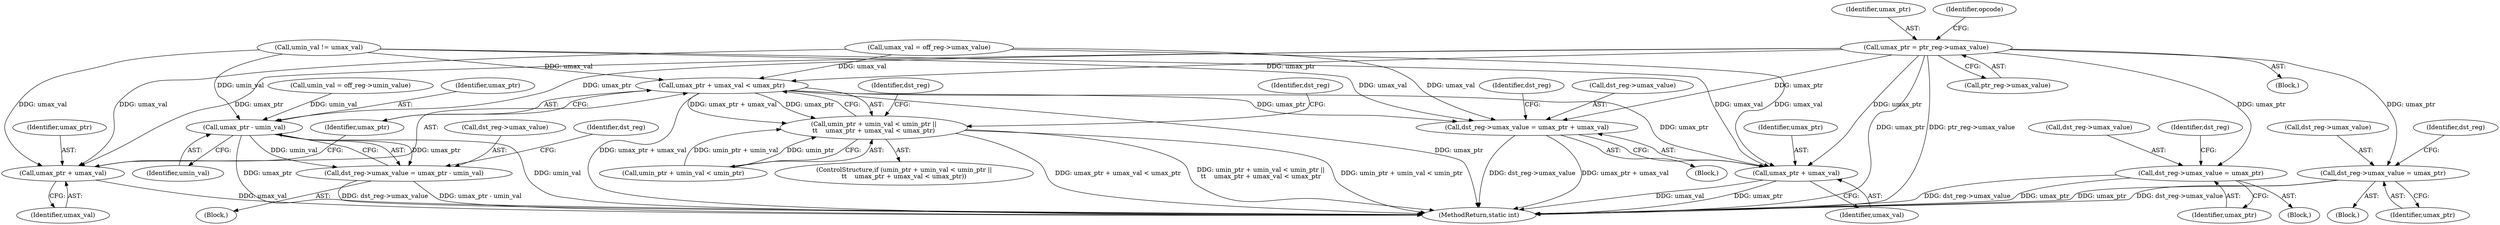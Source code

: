 digraph "0_linux_bb7f0f989ca7de1153bd128a40a71709e339fa03@pointer" {
"1000178" [label="(Call,umax_ptr = ptr_reg->umax_value)"];
"1000388" [label="(Call,dst_reg->umax_value = umax_ptr)"];
"1000459" [label="(Call,umax_ptr + umax_val < umax_ptr)"];
"1000453" [label="(Call,umin_ptr + umin_val < umin_ptr ||\n\t\t    umax_ptr + umax_val < umax_ptr)"];
"1000484" [label="(Call,dst_reg->umax_value = umax_ptr + umax_val)"];
"1000488" [label="(Call,umax_ptr + umax_val)"];
"1000460" [label="(Call,umax_ptr + umax_val)"];
"1000598" [label="(Call,dst_reg->umax_value = umax_ptr)"];
"1000697" [label="(Call,umax_ptr - umin_val)"];
"1000693" [label="(Call,dst_reg->umax_value = umax_ptr - umin_val)"];
"1000372" [label="(Block,)"];
"1000476" [label="(Block,)"];
"1000697" [label="(Call,umax_ptr - umin_val)"];
"1000389" [label="(Call,dst_reg->umax_value)"];
"1000490" [label="(Identifier,umax_val)"];
"1000452" [label="(ControlStructure,if (umin_ptr + umin_val < umin_ptr ||\n\t\t    umax_ptr + umax_val < umax_ptr))"];
"1000605" [label="(Identifier,dst_reg)"];
"1000121" [label="(Block,)"];
"1000460" [label="(Call,umax_ptr + umax_val)"];
"1000685" [label="(Block,)"];
"1000467" [label="(Identifier,dst_reg)"];
"1000160" [label="(Call,umin_val = off_reg->umin_value)"];
"1000602" [label="(Identifier,umax_ptr)"];
"1000693" [label="(Call,dst_reg->umax_value = umax_ptr - umin_val)"];
"1000599" [label="(Call,dst_reg->umax_value)"];
"1000462" [label="(Identifier,umax_val)"];
"1000699" [label="(Identifier,umin_val)"];
"1000698" [label="(Identifier,umax_ptr)"];
"1000180" [label="(Call,ptr_reg->umax_value)"];
"1000178" [label="(Call,umax_ptr = ptr_reg->umax_value)"];
"1000479" [label="(Identifier,dst_reg)"];
"1000392" [label="(Identifier,umax_ptr)"];
"1000388" [label="(Call,dst_reg->umax_value = umax_ptr)"];
"1000395" [label="(Identifier,dst_reg)"];
"1000461" [label="(Identifier,umax_ptr)"];
"1000485" [label="(Call,dst_reg->umax_value)"];
"1000463" [label="(Identifier,umax_ptr)"];
"1000453" [label="(Call,umin_ptr + umin_val < umin_ptr ||\n\t\t    umax_ptr + umax_val < umax_ptr)"];
"1000797" [label="(MethodReturn,static int)"];
"1000493" [label="(Identifier,dst_reg)"];
"1000166" [label="(Call,umax_val = off_reg->umax_value)"];
"1000454" [label="(Call,umin_ptr + umin_val < umin_ptr)"];
"1000484" [label="(Call,dst_reg->umax_value = umax_ptr + umax_val)"];
"1000694" [label="(Call,dst_reg->umax_value)"];
"1000582" [label="(Block,)"];
"1000179" [label="(Identifier,umax_ptr)"];
"1000702" [label="(Identifier,dst_reg)"];
"1000225" [label="(Call,umin_val != umax_val)"];
"1000459" [label="(Call,umax_ptr + umax_val < umax_ptr)"];
"1000598" [label="(Call,dst_reg->umax_value = umax_ptr)"];
"1000185" [label="(Identifier,opcode)"];
"1000489" [label="(Identifier,umax_ptr)"];
"1000488" [label="(Call,umax_ptr + umax_val)"];
"1000178" -> "1000121"  [label="AST: "];
"1000178" -> "1000180"  [label="CFG: "];
"1000179" -> "1000178"  [label="AST: "];
"1000180" -> "1000178"  [label="AST: "];
"1000185" -> "1000178"  [label="CFG: "];
"1000178" -> "1000797"  [label="DDG: umax_ptr"];
"1000178" -> "1000797"  [label="DDG: ptr_reg->umax_value"];
"1000178" -> "1000388"  [label="DDG: umax_ptr"];
"1000178" -> "1000459"  [label="DDG: umax_ptr"];
"1000178" -> "1000460"  [label="DDG: umax_ptr"];
"1000178" -> "1000484"  [label="DDG: umax_ptr"];
"1000178" -> "1000488"  [label="DDG: umax_ptr"];
"1000178" -> "1000598"  [label="DDG: umax_ptr"];
"1000178" -> "1000697"  [label="DDG: umax_ptr"];
"1000388" -> "1000372"  [label="AST: "];
"1000388" -> "1000392"  [label="CFG: "];
"1000389" -> "1000388"  [label="AST: "];
"1000392" -> "1000388"  [label="AST: "];
"1000395" -> "1000388"  [label="CFG: "];
"1000388" -> "1000797"  [label="DDG: dst_reg->umax_value"];
"1000388" -> "1000797"  [label="DDG: umax_ptr"];
"1000459" -> "1000453"  [label="AST: "];
"1000459" -> "1000463"  [label="CFG: "];
"1000460" -> "1000459"  [label="AST: "];
"1000463" -> "1000459"  [label="AST: "];
"1000453" -> "1000459"  [label="CFG: "];
"1000459" -> "1000797"  [label="DDG: umax_ptr + umax_val"];
"1000459" -> "1000797"  [label="DDG: umax_ptr"];
"1000459" -> "1000453"  [label="DDG: umax_ptr + umax_val"];
"1000459" -> "1000453"  [label="DDG: umax_ptr"];
"1000225" -> "1000459"  [label="DDG: umax_val"];
"1000166" -> "1000459"  [label="DDG: umax_val"];
"1000459" -> "1000484"  [label="DDG: umax_ptr"];
"1000459" -> "1000488"  [label="DDG: umax_ptr"];
"1000453" -> "1000452"  [label="AST: "];
"1000453" -> "1000454"  [label="CFG: "];
"1000454" -> "1000453"  [label="AST: "];
"1000467" -> "1000453"  [label="CFG: "];
"1000479" -> "1000453"  [label="CFG: "];
"1000453" -> "1000797"  [label="DDG: umax_ptr + umax_val < umax_ptr"];
"1000453" -> "1000797"  [label="DDG: umin_ptr + umin_val < umin_ptr ||\n\t\t    umax_ptr + umax_val < umax_ptr"];
"1000453" -> "1000797"  [label="DDG: umin_ptr + umin_val < umin_ptr"];
"1000454" -> "1000453"  [label="DDG: umin_ptr + umin_val"];
"1000454" -> "1000453"  [label="DDG: umin_ptr"];
"1000484" -> "1000476"  [label="AST: "];
"1000484" -> "1000488"  [label="CFG: "];
"1000485" -> "1000484"  [label="AST: "];
"1000488" -> "1000484"  [label="AST: "];
"1000493" -> "1000484"  [label="CFG: "];
"1000484" -> "1000797"  [label="DDG: umax_ptr + umax_val"];
"1000484" -> "1000797"  [label="DDG: dst_reg->umax_value"];
"1000225" -> "1000484"  [label="DDG: umax_val"];
"1000166" -> "1000484"  [label="DDG: umax_val"];
"1000488" -> "1000490"  [label="CFG: "];
"1000489" -> "1000488"  [label="AST: "];
"1000490" -> "1000488"  [label="AST: "];
"1000488" -> "1000797"  [label="DDG: umax_ptr"];
"1000488" -> "1000797"  [label="DDG: umax_val"];
"1000225" -> "1000488"  [label="DDG: umax_val"];
"1000166" -> "1000488"  [label="DDG: umax_val"];
"1000460" -> "1000462"  [label="CFG: "];
"1000461" -> "1000460"  [label="AST: "];
"1000462" -> "1000460"  [label="AST: "];
"1000463" -> "1000460"  [label="CFG: "];
"1000460" -> "1000797"  [label="DDG: umax_val"];
"1000225" -> "1000460"  [label="DDG: umax_val"];
"1000166" -> "1000460"  [label="DDG: umax_val"];
"1000598" -> "1000582"  [label="AST: "];
"1000598" -> "1000602"  [label="CFG: "];
"1000599" -> "1000598"  [label="AST: "];
"1000602" -> "1000598"  [label="AST: "];
"1000605" -> "1000598"  [label="CFG: "];
"1000598" -> "1000797"  [label="DDG: dst_reg->umax_value"];
"1000598" -> "1000797"  [label="DDG: umax_ptr"];
"1000697" -> "1000693"  [label="AST: "];
"1000697" -> "1000699"  [label="CFG: "];
"1000698" -> "1000697"  [label="AST: "];
"1000699" -> "1000697"  [label="AST: "];
"1000693" -> "1000697"  [label="CFG: "];
"1000697" -> "1000797"  [label="DDG: umin_val"];
"1000697" -> "1000797"  [label="DDG: umax_ptr"];
"1000697" -> "1000693"  [label="DDG: umax_ptr"];
"1000697" -> "1000693"  [label="DDG: umin_val"];
"1000225" -> "1000697"  [label="DDG: umin_val"];
"1000160" -> "1000697"  [label="DDG: umin_val"];
"1000693" -> "1000685"  [label="AST: "];
"1000694" -> "1000693"  [label="AST: "];
"1000702" -> "1000693"  [label="CFG: "];
"1000693" -> "1000797"  [label="DDG: umax_ptr - umin_val"];
"1000693" -> "1000797"  [label="DDG: dst_reg->umax_value"];
}
